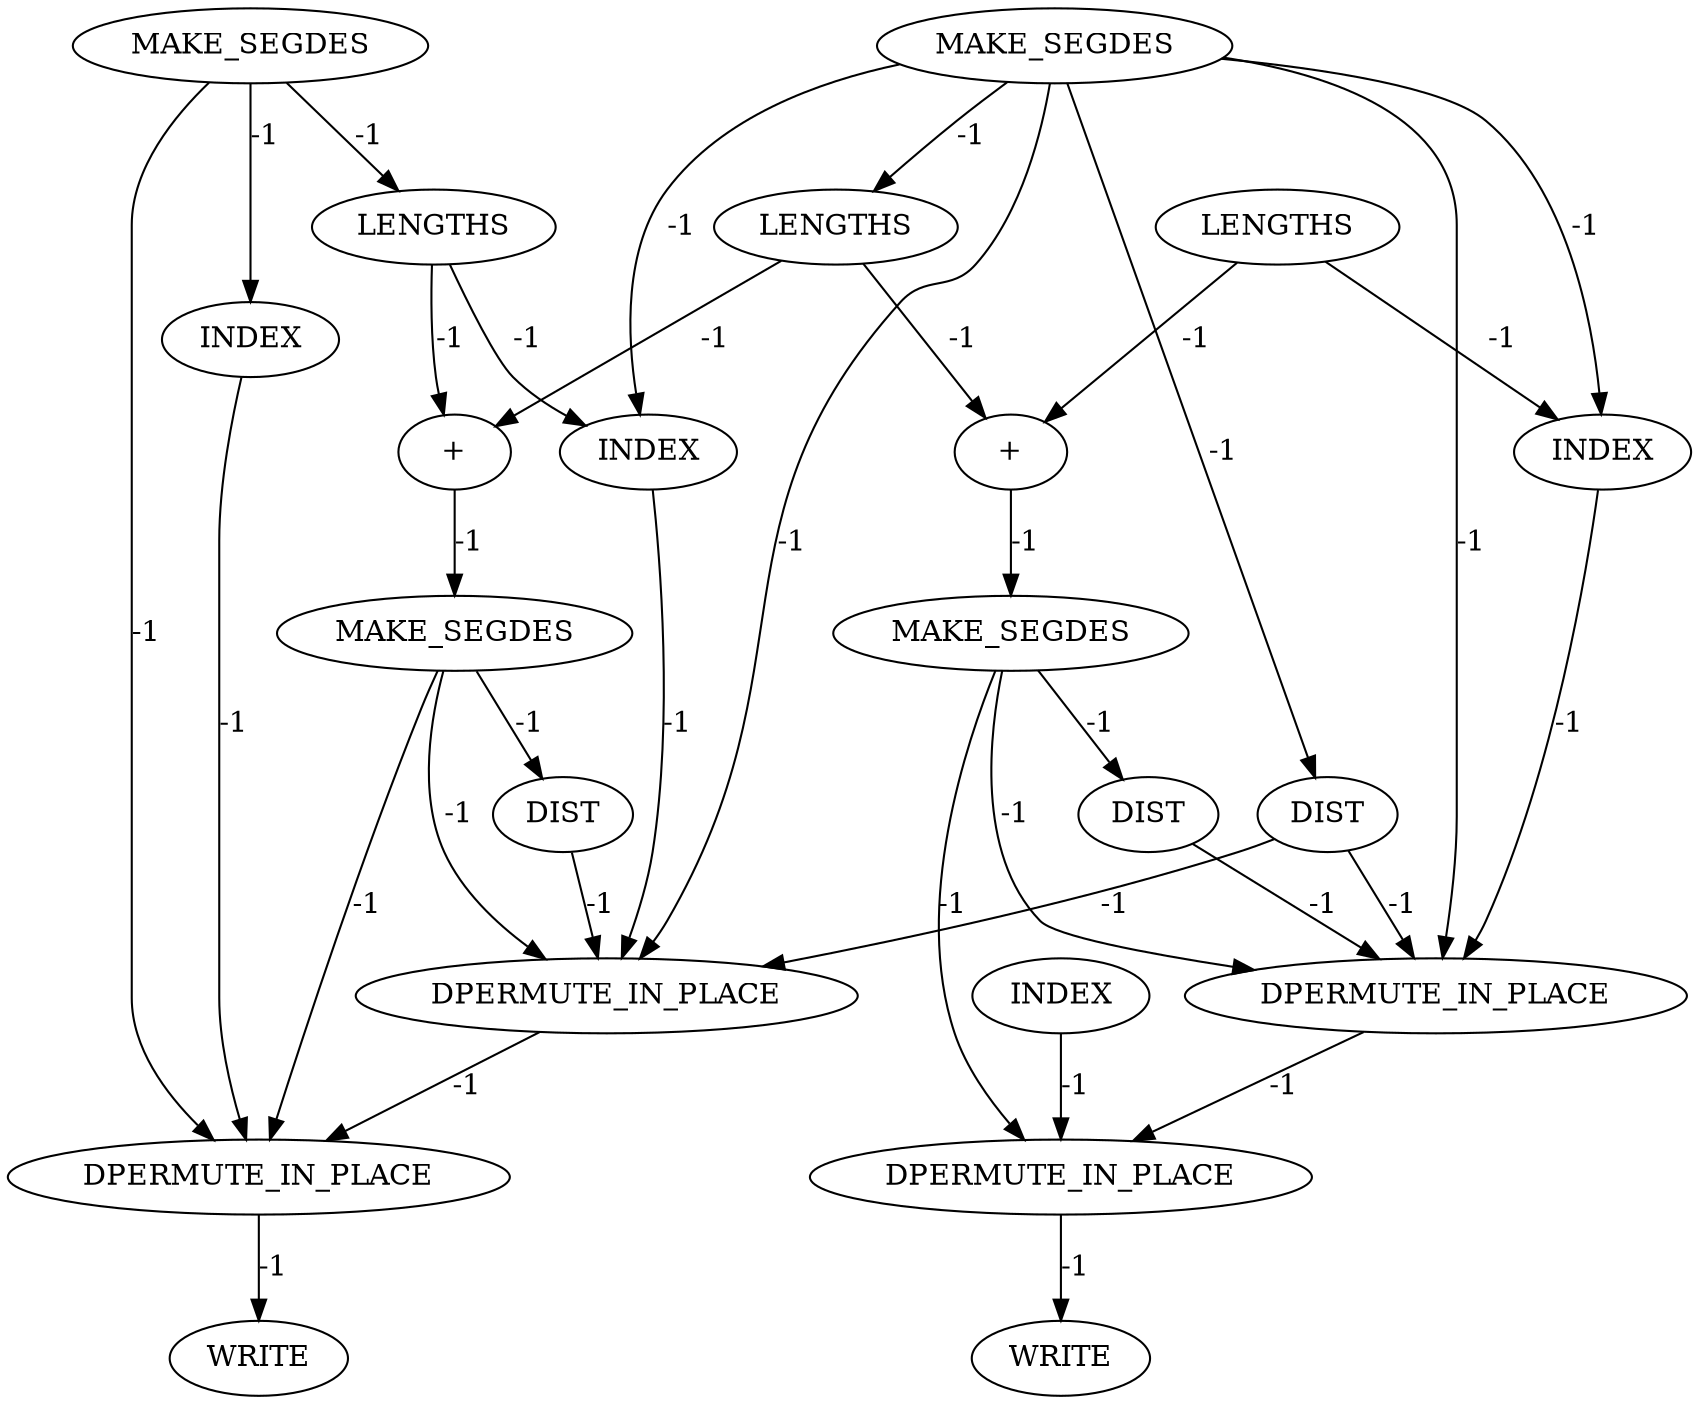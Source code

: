 digraph {
	convex_hull_large_rl_INST_3292 [label=MAKE_SEGDES cost=0]
	convex_hull_large_rl_INST_3379 [label=DIST cost=0]
	convex_hull_large_rl_INST_3349 [label=LENGTHS cost=0]
	convex_hull_large_rl_INST_3368 [label="+" cost=0]
	convex_hull_large_rl_INST_262 [label=MAKE_SEGDES cost=0]
	convex_hull_large_rl_INST_3287 [label="+" cost=0]
	convex_hull_large_rl_INST_3268 [label=LENGTHS cost=0]
	convex_hull_large_rl_INST_6323 [label=DPERMUTE_IN_PLACE cost=0]
	convex_hull_large_rl_INST_3322 [label=WRITE cost=0]
	convex_hull_large_rl_INST_3298 [label=DIST cost=0]
	convex_hull_large_rl_INST_3248 [label=MAKE_SEGDES cost=0]
	convex_hull_large_rl_INST_3254 [label=DIST cost=0]
	convex_hull_large_rl_INST_3264 [label=INDEX cost=0]
	convex_hull_large_rl_INST_6324 [label=DPERMUTE_IN_PLACE cost=0]
	convex_hull_large_rl_INST_3345 [label=INDEX cost=0]
	convex_hull_large_rl_INST_3373 [label=MAKE_SEGDES cost=0]
	convex_hull_large_rl_INST_3276 [label=INDEX cost=0]
	convex_hull_large_rl_INST_3286 [label=LENGTHS cost=0]
	convex_hull_large_rl_INST_3357 [label=INDEX cost=0]
	convex_hull_large_rl_INST_6322 [label=DPERMUTE_IN_PLACE cost=0]
	convex_hull_large_rl_INST_6321 [label=DPERMUTE_IN_PLACE cost=0]
	convex_hull_large_rl_INST_3403 [label=WRITE cost=0]
	convex_hull_large_rl_INST_3292 -> convex_hull_large_rl_INST_3298 [label=-1 cost=-1]
	convex_hull_large_rl_INST_3292 -> convex_hull_large_rl_INST_6321 [label=-1 cost=-1]
	convex_hull_large_rl_INST_3292 -> convex_hull_large_rl_INST_6322 [label=-1 cost=-1]
	convex_hull_large_rl_INST_3379 -> convex_hull_large_rl_INST_6323 [label=-1 cost=-1]
	convex_hull_large_rl_INST_3349 -> convex_hull_large_rl_INST_3357 [label=-1 cost=-1]
	convex_hull_large_rl_INST_3349 -> convex_hull_large_rl_INST_3368 [label=-1 cost=-1]
	convex_hull_large_rl_INST_3368 -> convex_hull_large_rl_INST_3373 [label=-1 cost=-1]
	convex_hull_large_rl_INST_262 -> convex_hull_large_rl_INST_3264 [label=-1 cost=-1]
	convex_hull_large_rl_INST_262 -> convex_hull_large_rl_INST_3268 [label=-1 cost=-1]
	convex_hull_large_rl_INST_262 -> convex_hull_large_rl_INST_6322 [label=-1 cost=-1]
	convex_hull_large_rl_INST_3287 -> convex_hull_large_rl_INST_3292 [label=-1 cost=-1]
	convex_hull_large_rl_INST_3268 -> convex_hull_large_rl_INST_3276 [label=-1 cost=-1]
	convex_hull_large_rl_INST_3268 -> convex_hull_large_rl_INST_3287 [label=-1 cost=-1]
	convex_hull_large_rl_INST_6323 -> convex_hull_large_rl_INST_6324 [label=-1 cost=-1]
	convex_hull_large_rl_INST_3298 -> convex_hull_large_rl_INST_6321 [label=-1 cost=-1]
	convex_hull_large_rl_INST_3248 -> convex_hull_large_rl_INST_3254 [label=-1 cost=-1]
	convex_hull_large_rl_INST_3248 -> convex_hull_large_rl_INST_3276 [label=-1 cost=-1]
	convex_hull_large_rl_INST_3248 -> convex_hull_large_rl_INST_3286 [label=-1 cost=-1]
	convex_hull_large_rl_INST_3248 -> convex_hull_large_rl_INST_6321 [label=-1 cost=-1]
	convex_hull_large_rl_INST_3248 -> convex_hull_large_rl_INST_3357 [label=-1 cost=-1]
	convex_hull_large_rl_INST_3248 -> convex_hull_large_rl_INST_6323 [label=-1 cost=-1]
	convex_hull_large_rl_INST_3254 -> convex_hull_large_rl_INST_6321 [label=-1 cost=-1]
	convex_hull_large_rl_INST_3254 -> convex_hull_large_rl_INST_6323 [label=-1 cost=-1]
	convex_hull_large_rl_INST_3264 -> convex_hull_large_rl_INST_6322 [label=-1 cost=-1]
	convex_hull_large_rl_INST_6324 -> convex_hull_large_rl_INST_3403 [label=-1 cost=-1]
	convex_hull_large_rl_INST_3345 -> convex_hull_large_rl_INST_6324 [label=-1 cost=-1]
	convex_hull_large_rl_INST_3373 -> convex_hull_large_rl_INST_3379 [label=-1 cost=-1]
	convex_hull_large_rl_INST_3373 -> convex_hull_large_rl_INST_6323 [label=-1 cost=-1]
	convex_hull_large_rl_INST_3373 -> convex_hull_large_rl_INST_6324 [label=-1 cost=-1]
	convex_hull_large_rl_INST_3276 -> convex_hull_large_rl_INST_6321 [label=-1 cost=-1]
	convex_hull_large_rl_INST_3286 -> convex_hull_large_rl_INST_3287 [label=-1 cost=-1]
	convex_hull_large_rl_INST_3286 -> convex_hull_large_rl_INST_3368 [label=-1 cost=-1]
	convex_hull_large_rl_INST_3357 -> convex_hull_large_rl_INST_6323 [label=-1 cost=-1]
	convex_hull_large_rl_INST_6322 -> convex_hull_large_rl_INST_3322 [label=-1 cost=-1]
	convex_hull_large_rl_INST_6321 -> convex_hull_large_rl_INST_6322 [label=-1 cost=-1]
}
